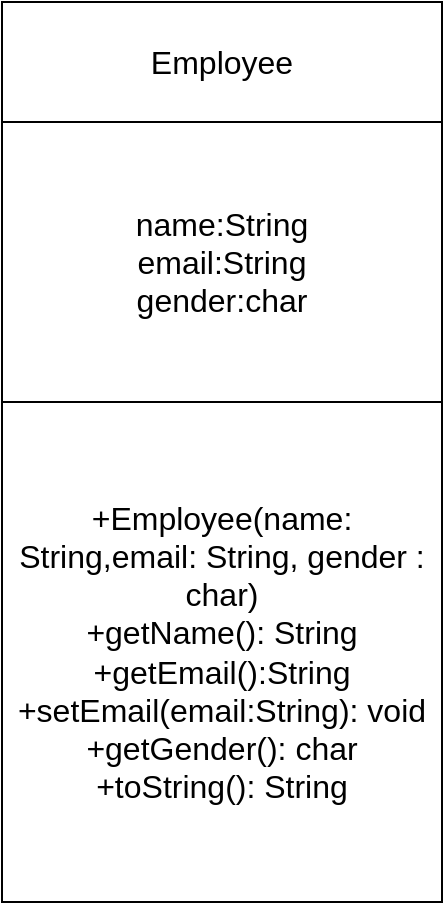 <mxfile version="21.5.2" type="device">
  <diagram name="Page-1" id="D7ufYN1gUrk_3oF_Y9HR">
    <mxGraphModel dx="1034" dy="725" grid="1" gridSize="10" guides="1" tooltips="1" connect="1" arrows="1" fold="1" page="1" pageScale="1" pageWidth="850" pageHeight="1100" math="0" shadow="0">
      <root>
        <mxCell id="0" />
        <mxCell id="1" parent="0" />
        <mxCell id="pT0nT7KCX6GfvaLhe0dh-1" value="Employee" style="rounded=0;whiteSpace=wrap;html=1;fontSize=16;" vertex="1" parent="1">
          <mxGeometry x="160" y="150" width="220" height="60" as="geometry" />
        </mxCell>
        <mxCell id="pT0nT7KCX6GfvaLhe0dh-2" value="name:String&lt;br&gt;email:String&lt;br&gt;gender:char" style="rounded=0;whiteSpace=wrap;html=1;fontSize=16;" vertex="1" parent="1">
          <mxGeometry x="160" y="210" width="220" height="140" as="geometry" />
        </mxCell>
        <mxCell id="pT0nT7KCX6GfvaLhe0dh-3" value="+Employee(name: String,email: String, gender : char)&lt;br&gt;+getName(): String&lt;br&gt;+getEmail():String&lt;br&gt;+setEmail(email:String): void&lt;br&gt;+getGender(): char&lt;br&gt;+toString(): String" style="rounded=0;whiteSpace=wrap;html=1;fontSize=16;" vertex="1" parent="1">
          <mxGeometry x="160" y="350" width="220" height="250" as="geometry" />
        </mxCell>
      </root>
    </mxGraphModel>
  </diagram>
</mxfile>
